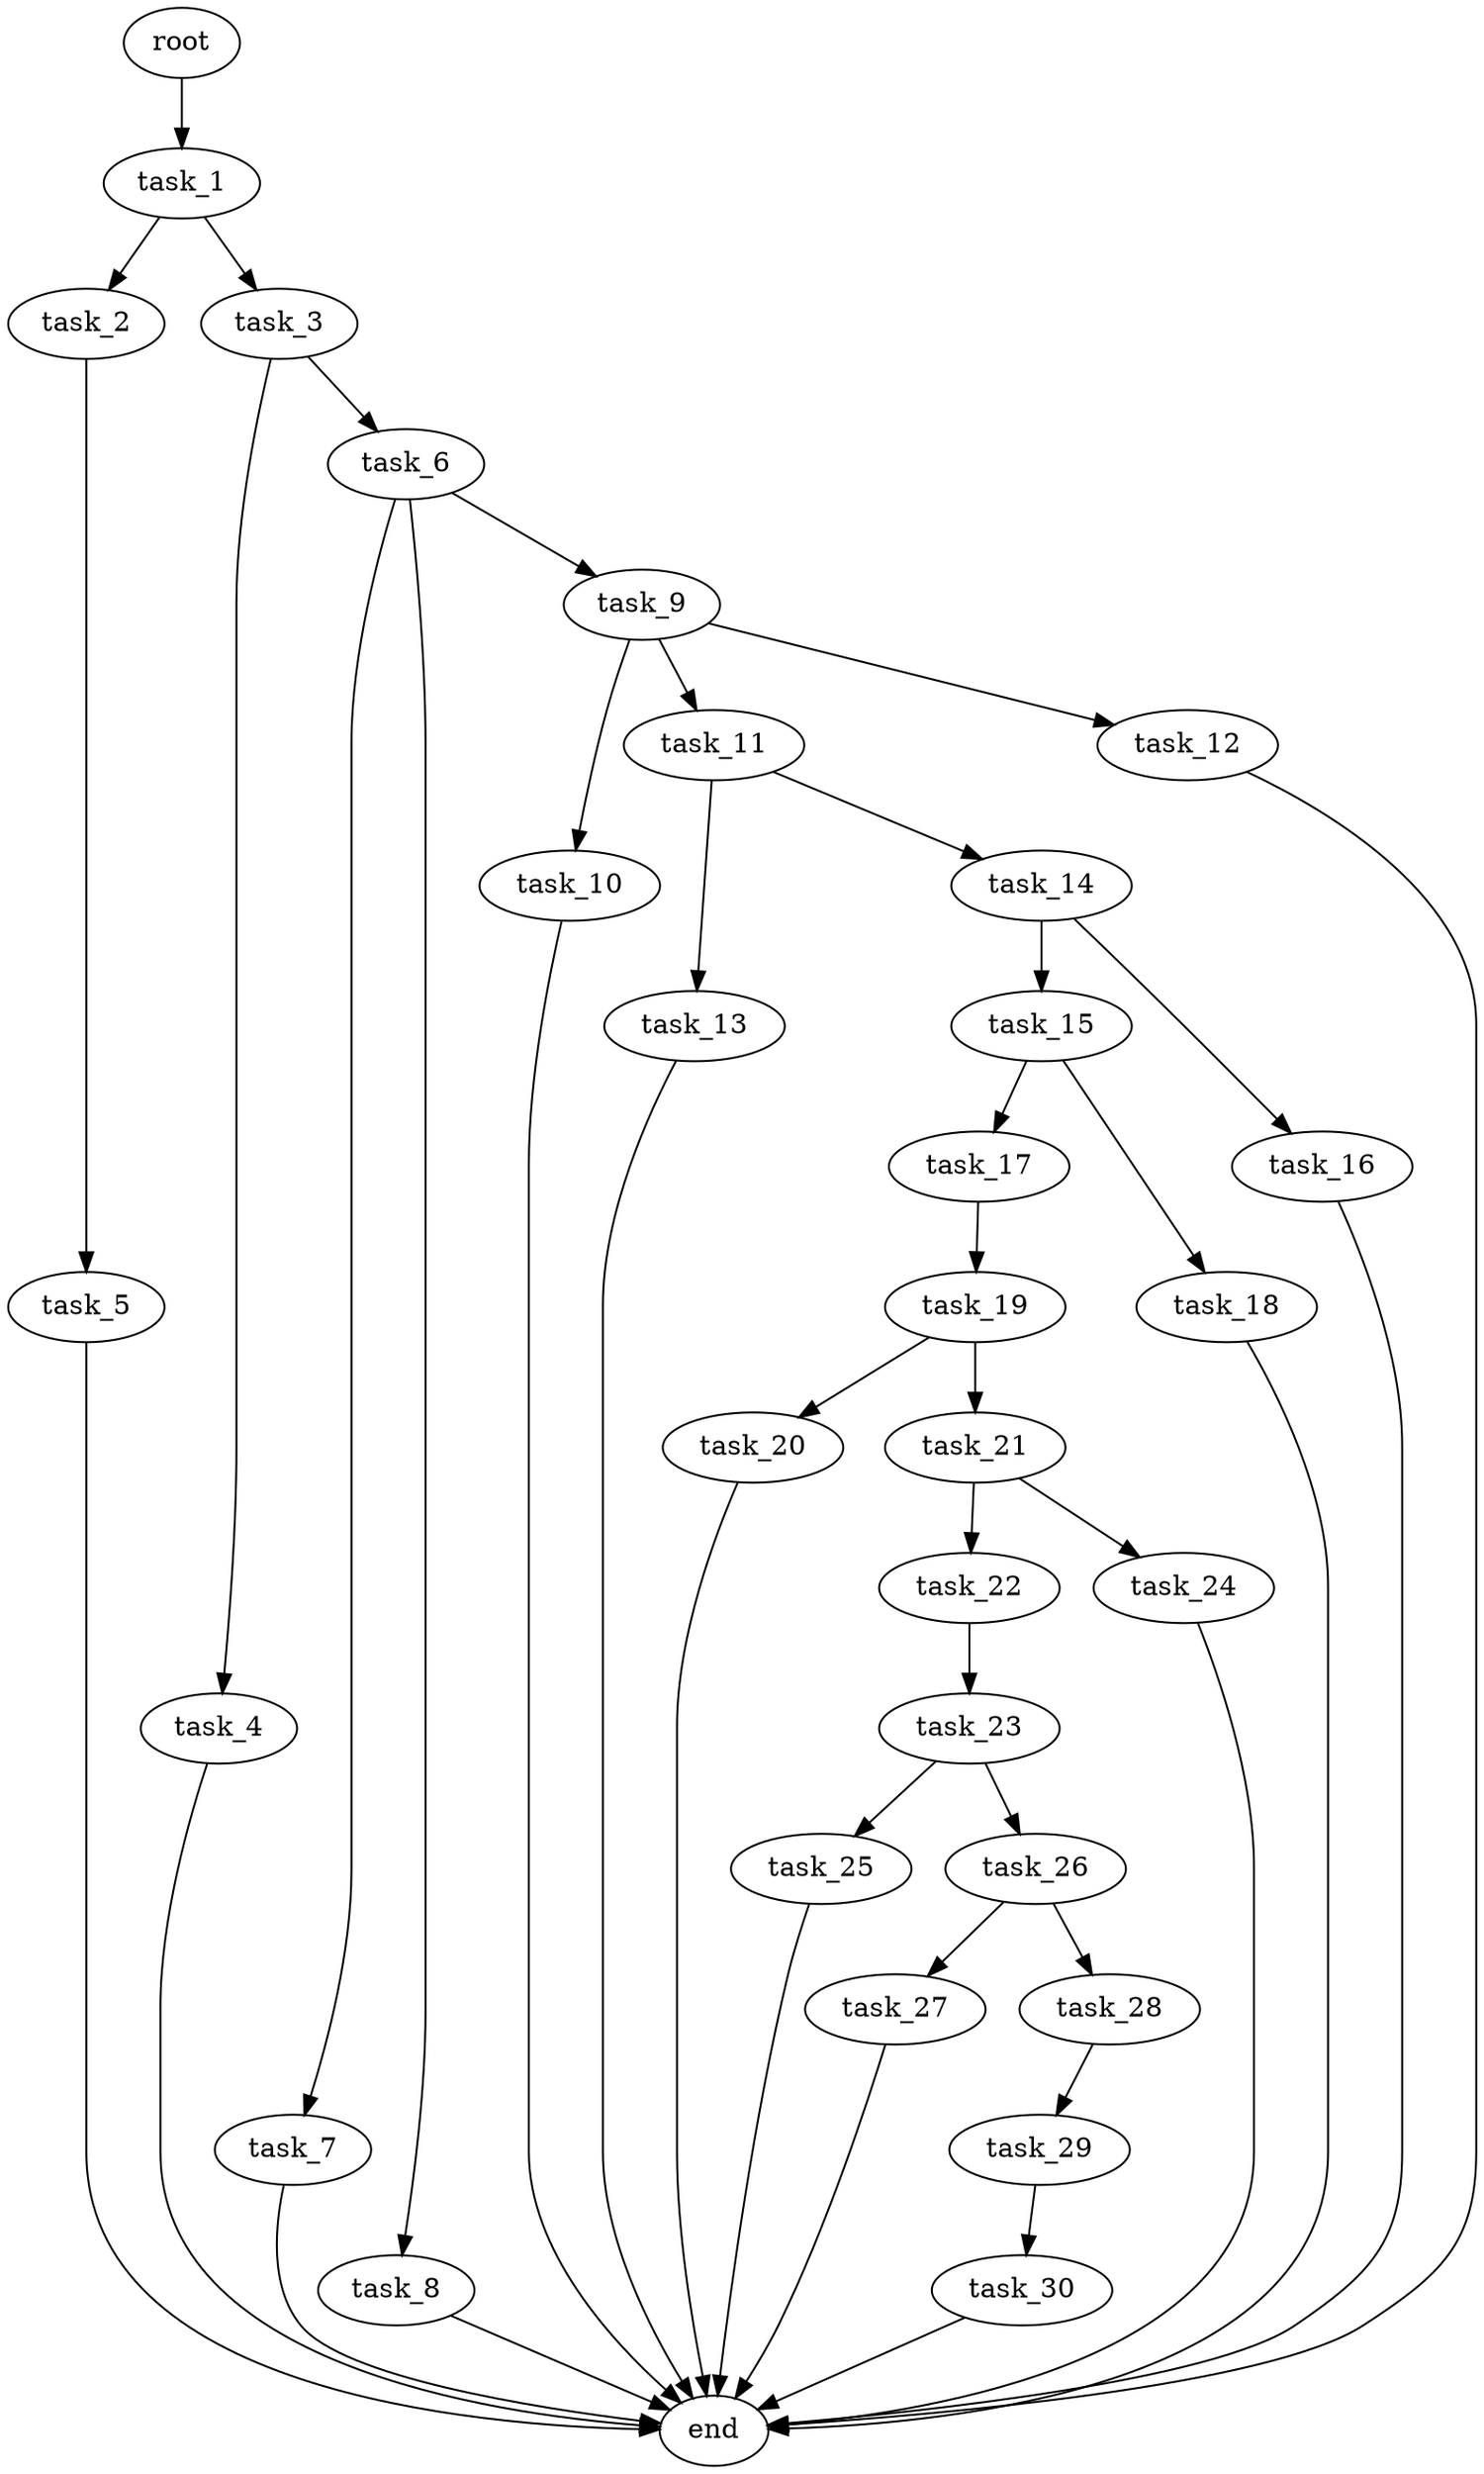 digraph G {
  root [size="0.000000e+00"];
  task_1 [size="8.270071e+09"];
  task_2 [size="5.153291e+09"];
  task_3 [size="8.682910e+08"];
  task_4 [size="6.692889e+09"];
  task_5 [size="1.848627e+09"];
  task_6 [size="1.406978e+09"];
  task_7 [size="3.236693e+09"];
  task_8 [size="2.481223e+09"];
  task_9 [size="2.608592e+09"];
  task_10 [size="2.355977e+09"];
  task_11 [size="7.537813e+09"];
  task_12 [size="9.540394e+09"];
  task_13 [size="3.020156e+09"];
  task_14 [size="7.229102e+09"];
  task_15 [size="1.153459e+08"];
  task_16 [size="6.537180e+09"];
  task_17 [size="6.927993e+09"];
  task_18 [size="6.221812e+08"];
  task_19 [size="1.183130e+09"];
  task_20 [size="3.068757e+09"];
  task_21 [size="4.054761e+09"];
  task_22 [size="5.025702e+09"];
  task_23 [size="8.951289e+09"];
  task_24 [size="7.035867e+09"];
  task_25 [size="3.110469e+09"];
  task_26 [size="1.175040e+09"];
  task_27 [size="9.161388e+09"];
  task_28 [size="2.951081e+09"];
  task_29 [size="6.146640e+09"];
  task_30 [size="2.192067e+09"];
  end [size="0.000000e+00"];

  root -> task_1 [size="1.000000e-12"];
  task_1 -> task_2 [size="5.153291e+08"];
  task_1 -> task_3 [size="8.682910e+07"];
  task_2 -> task_5 [size="1.848627e+08"];
  task_3 -> task_4 [size="6.692889e+08"];
  task_3 -> task_6 [size="1.406978e+08"];
  task_4 -> end [size="1.000000e-12"];
  task_5 -> end [size="1.000000e-12"];
  task_6 -> task_7 [size="3.236693e+08"];
  task_6 -> task_8 [size="2.481223e+08"];
  task_6 -> task_9 [size="2.608592e+08"];
  task_7 -> end [size="1.000000e-12"];
  task_8 -> end [size="1.000000e-12"];
  task_9 -> task_10 [size="2.355977e+08"];
  task_9 -> task_11 [size="7.537813e+08"];
  task_9 -> task_12 [size="9.540394e+08"];
  task_10 -> end [size="1.000000e-12"];
  task_11 -> task_13 [size="3.020156e+08"];
  task_11 -> task_14 [size="7.229102e+08"];
  task_12 -> end [size="1.000000e-12"];
  task_13 -> end [size="1.000000e-12"];
  task_14 -> task_15 [size="1.153459e+07"];
  task_14 -> task_16 [size="6.537180e+08"];
  task_15 -> task_17 [size="6.927993e+08"];
  task_15 -> task_18 [size="6.221812e+07"];
  task_16 -> end [size="1.000000e-12"];
  task_17 -> task_19 [size="1.183130e+08"];
  task_18 -> end [size="1.000000e-12"];
  task_19 -> task_20 [size="3.068757e+08"];
  task_19 -> task_21 [size="4.054761e+08"];
  task_20 -> end [size="1.000000e-12"];
  task_21 -> task_22 [size="5.025702e+08"];
  task_21 -> task_24 [size="7.035867e+08"];
  task_22 -> task_23 [size="8.951289e+08"];
  task_23 -> task_25 [size="3.110469e+08"];
  task_23 -> task_26 [size="1.175040e+08"];
  task_24 -> end [size="1.000000e-12"];
  task_25 -> end [size="1.000000e-12"];
  task_26 -> task_27 [size="9.161388e+08"];
  task_26 -> task_28 [size="2.951081e+08"];
  task_27 -> end [size="1.000000e-12"];
  task_28 -> task_29 [size="6.146640e+08"];
  task_29 -> task_30 [size="2.192067e+08"];
  task_30 -> end [size="1.000000e-12"];
}
